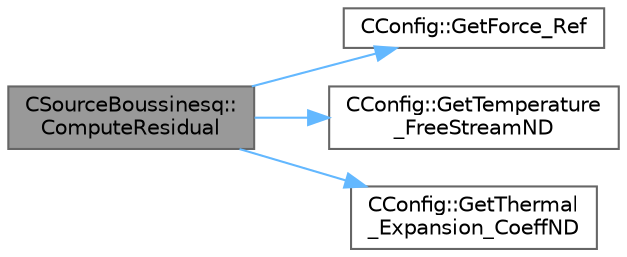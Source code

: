 digraph "CSourceBoussinesq::ComputeResidual"
{
 // LATEX_PDF_SIZE
  bgcolor="transparent";
  edge [fontname=Helvetica,fontsize=10,labelfontname=Helvetica,labelfontsize=10];
  node [fontname=Helvetica,fontsize=10,shape=box,height=0.2,width=0.4];
  rankdir="LR";
  Node1 [id="Node000001",label="CSourceBoussinesq::\lComputeResidual",height=0.2,width=0.4,color="gray40", fillcolor="grey60", style="filled", fontcolor="black",tooltip="Source term integration for the Boussinesq approximation."];
  Node1 -> Node2 [id="edge1_Node000001_Node000002",color="steelblue1",style="solid",tooltip=" "];
  Node2 [id="Node000002",label="CConfig::GetForce_Ref",height=0.2,width=0.4,color="grey40", fillcolor="white", style="filled",URL="$classCConfig.html#a91b9b425585093c09d9cb40fed1df72f",tooltip="Get the value of the reference force for non-dimensionalization."];
  Node1 -> Node3 [id="edge2_Node000001_Node000003",color="steelblue1",style="solid",tooltip=" "];
  Node3 [id="Node000003",label="CConfig::GetTemperature\l_FreeStreamND",height=0.2,width=0.4,color="grey40", fillcolor="white", style="filled",URL="$classCConfig.html#afa49e1ce7793a31cc572d957caffaef9",tooltip="Get the value of the non-dimensionalized freestream temperature."];
  Node1 -> Node4 [id="edge3_Node000001_Node000004",color="steelblue1",style="solid",tooltip=" "];
  Node4 [id="Node000004",label="CConfig::GetThermal\l_Expansion_CoeffND",height=0.2,width=0.4,color="grey40", fillcolor="white", style="filled",URL="$classCConfig.html#aa264165c720db3f008e638a16ee3bd25",tooltip="Get the non-dim. thermal expansion coefficient."];
}
